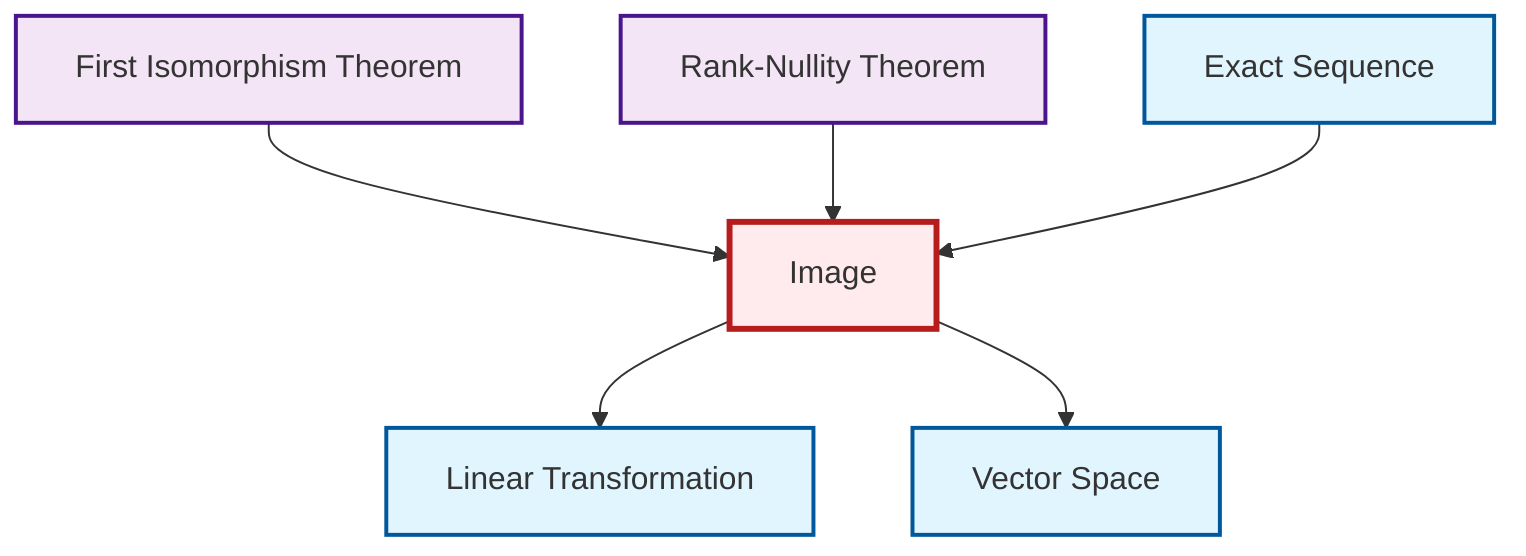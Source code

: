 graph TD
    classDef definition fill:#e1f5fe,stroke:#01579b,stroke-width:2px
    classDef theorem fill:#f3e5f5,stroke:#4a148c,stroke-width:2px
    classDef axiom fill:#fff3e0,stroke:#e65100,stroke-width:2px
    classDef example fill:#e8f5e9,stroke:#1b5e20,stroke-width:2px
    classDef current fill:#ffebee,stroke:#b71c1c,stroke-width:3px
    def-image["Image"]:::definition
    thm-first-isomorphism["First Isomorphism Theorem"]:::theorem
    def-exact-sequence["Exact Sequence"]:::definition
    def-vector-space["Vector Space"]:::definition
    def-linear-transformation["Linear Transformation"]:::definition
    thm-rank-nullity["Rank-Nullity Theorem"]:::theorem
    def-image --> def-linear-transformation
    thm-first-isomorphism --> def-image
    thm-rank-nullity --> def-image
    def-exact-sequence --> def-image
    def-image --> def-vector-space
    class def-image current